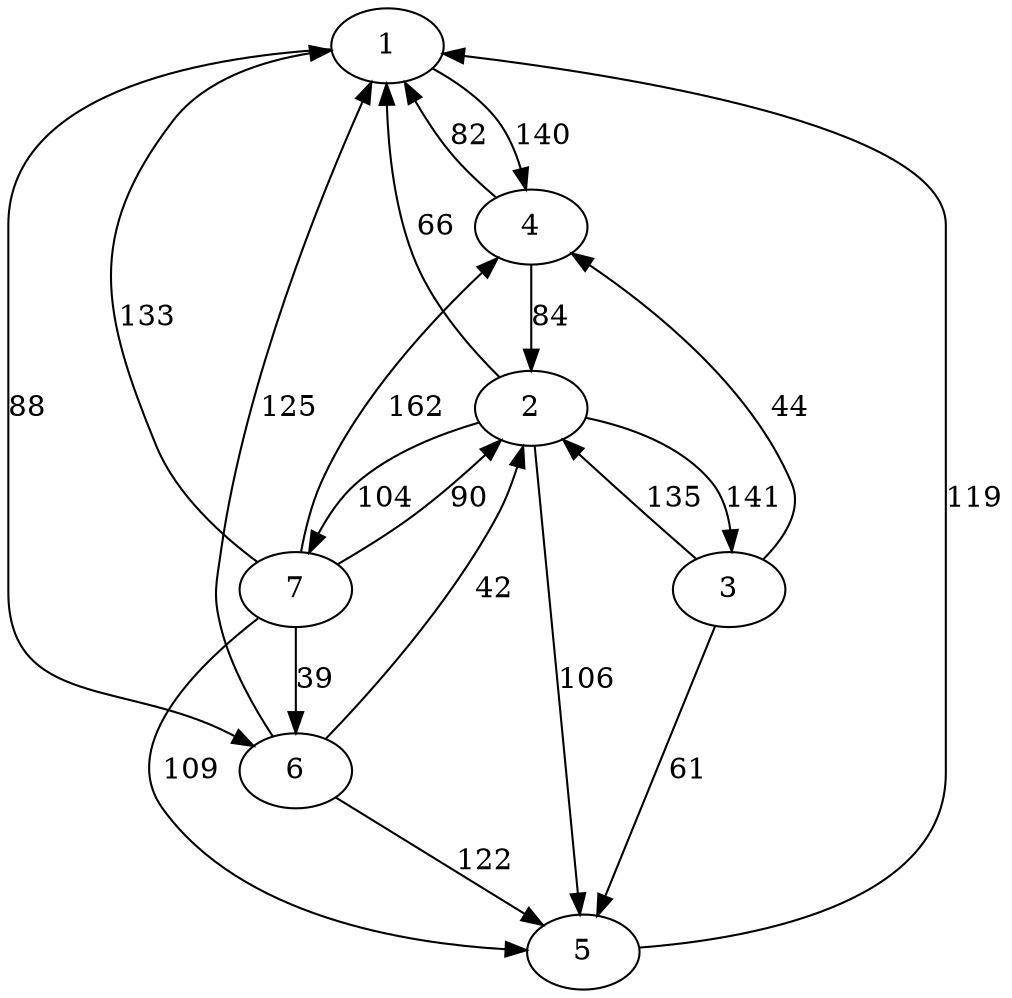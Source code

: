 digraph G {
	1;
	1 -> 4[ label="140" ] ;
	1 -> 6[ label="88" ] ;
	2;
	2 -> 1[ label="66" ] ;
	2 -> 3[ label="141" ] ;
	2 -> 7[ label="104" ] ;
	2 -> 5[ label="106" ] ;
	3;
	3 -> 5[ label="61" ] ;
	3 -> 4[ label="44" ] ;
	3 -> 2[ label="135" ] ;
	4;
	4 -> 2[ label="84" ] ;
	4 -> 1[ label="82" ] ;
	5;
	5 -> 1[ label="119" ] ;
	6;
	6 -> 1[ label="125" ] ;
	6 -> 5[ label="122" ] ;
	6 -> 2[ label="42" ] ;
	7;
	7 -> 5[ label="109" ] ;
	7 -> 6[ label="39" ] ;
	7 -> 2[ label="90" ] ;
	7 -> 4[ label="162" ] ;
	7 -> 1[ label="133" ] ;
}